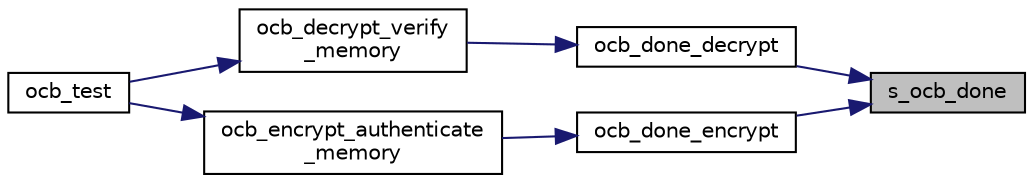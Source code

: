 digraph "s_ocb_done"
{
 // LATEX_PDF_SIZE
  edge [fontname="Helvetica",fontsize="10",labelfontname="Helvetica",labelfontsize="10"];
  node [fontname="Helvetica",fontsize="10",shape=record];
  rankdir="RL";
  Node8 [label="s_ocb_done",height=0.2,width=0.4,color="black", fillcolor="grey75", style="filled", fontcolor="black",tooltip="Shared code to finish an OCB stream."];
  Node8 -> Node9 [dir="back",color="midnightblue",fontsize="10",style="solid",fontname="Helvetica"];
  Node9 [label="ocb_done_decrypt",height=0.2,width=0.4,color="black", fillcolor="white", style="filled",URL="$ocb__done__decrypt_8c.html#a9f8c7f1d6dd8025f8b4375841707a096",tooltip="Terminate a decrypting OCB state."];
  Node9 -> Node10 [dir="back",color="midnightblue",fontsize="10",style="solid",fontname="Helvetica"];
  Node10 [label="ocb_decrypt_verify\l_memory",height=0.2,width=0.4,color="black", fillcolor="white", style="filled",URL="$ocb__decrypt__verify__memory_8c.html#a54a8c51becc57a9eded7c6da4479ac10",tooltip="Decrypt and compare the tag with OCB."];
  Node10 -> Node11 [dir="back",color="midnightblue",fontsize="10",style="solid",fontname="Helvetica"];
  Node11 [label="ocb_test",height=0.2,width=0.4,color="black", fillcolor="white", style="filled",URL="$ocb__test_8c.html#afbc7c6139aaabac9146afff688bafbb9",tooltip="Test the OCB protocol."];
  Node8 -> Node12 [dir="back",color="midnightblue",fontsize="10",style="solid",fontname="Helvetica"];
  Node12 [label="ocb_done_encrypt",height=0.2,width=0.4,color="black", fillcolor="white", style="filled",URL="$ocb__done__encrypt_8c.html#aab90ede8c55c4f4a167a26dd2095556e",tooltip="Terminate an encryption OCB state."];
  Node12 -> Node13 [dir="back",color="midnightblue",fontsize="10",style="solid",fontname="Helvetica"];
  Node13 [label="ocb_encrypt_authenticate\l_memory",height=0.2,width=0.4,color="black", fillcolor="white", style="filled",URL="$ocb__encrypt__authenticate__memory_8c.html#a6dc818f74acf81f66cd2f25b5f0024b6",tooltip="Encrypt and generate an authentication code for a buffer of memory."];
  Node13 -> Node11 [dir="back",color="midnightblue",fontsize="10",style="solid",fontname="Helvetica"];
}
